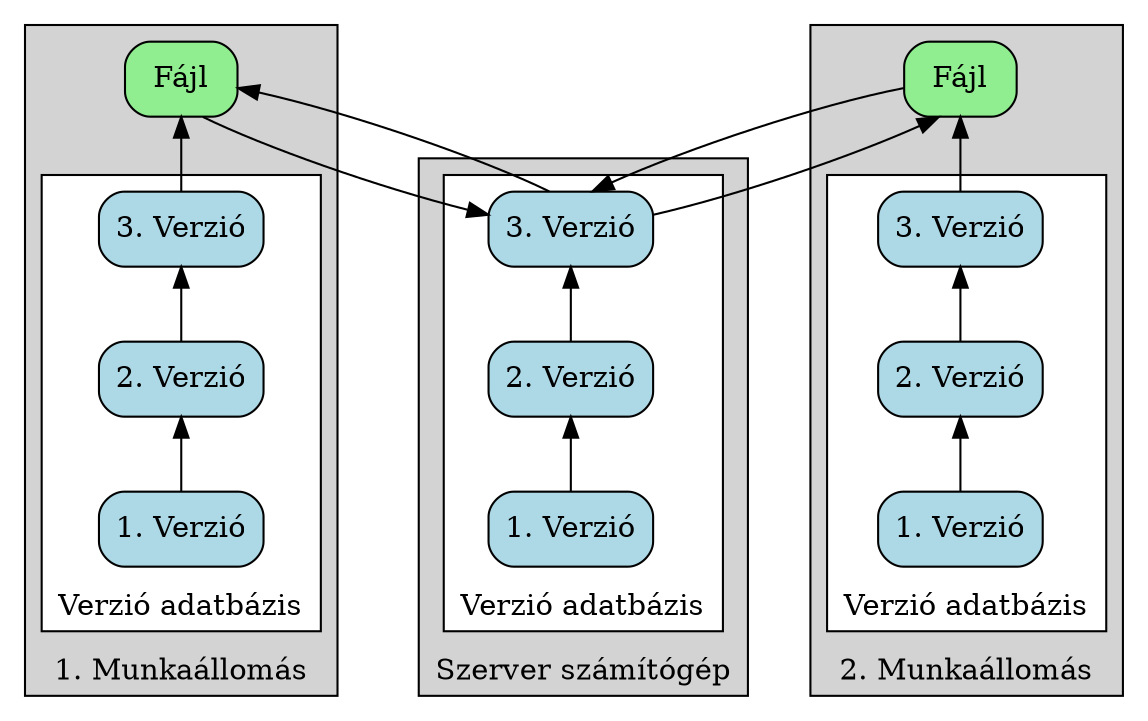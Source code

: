 digraph git {
    graph [dpi=300]
    rankdir="BT"
    nodesep=1.5
    
    subgraph cluster_1 {
        label="Szerver számítógép"
        style="filled"
        
        subgraph cluster_11 {
            label="Verzió adatbázis"
            style="filled"
            fillcolor="white"

            v11 [label="1. Verzió", style="rounded, filled", shape="rect" fillcolor="lightblue"]
            v12 [label="2. Verzió", style="rounded, filled", shape="rect" fillcolor="lightblue"]
            v13 [label="3. Verzió", style="rounded, filled", shape="rect" fillcolor="lightblue"]
        }
        
    }

    subgraph cluster_2 {
        label="1. Munkaállomás"
        style="filled"

        file2 [label="Fájl", style="rounded, filled", shape="rect", fillcolor="lightgreen"]

        subgraph cluster_22 {
            label="Verzió adatbázis"
            style="filled"
            fillcolor="white"

            v21 [label="1. Verzió", style="rounded, filled", shape="rect" fillcolor="lightblue"]
            v22 [label="2. Verzió", style="rounded, filled", shape="rect" fillcolor="lightblue"]
            v23 [label="3. Verzió", style="rounded, filled", shape="rect" fillcolor="lightblue"]
        }
    }

    subgraph cluster_3 {
        label="2. Munkaállomás"
        style="filled"

        file3 [label="Fájl", style="rounded, filled", shape="rect", fillcolor="lightgreen"]

        subgraph cluster_33 {
            label="Verzió adatbázis"
            style="filled"
            fillcolor="white"

            v31 [label="1. Verzió", style="rounded, filled", shape="rect" fillcolor="lightblue"]
            v32 [label="2. Verzió", style="rounded, filled", shape="rect" fillcolor="lightblue"]
            v33 [label="3. Verzió", style="rounded, filled", shape="rect" fillcolor="lightblue"]
        }
    }

    v11 -> v12
    v12 -> v13

    v21 -> v22
    v22 -> v23

    v31 -> v32
    v32 -> v33

    v23 -> file2
    v33 -> file3

    file2 -> v13 [constraint="false"]
    file3 -> v13 [constraint="false"]    
    v13 -> file2 
    v13 -> file3 
}